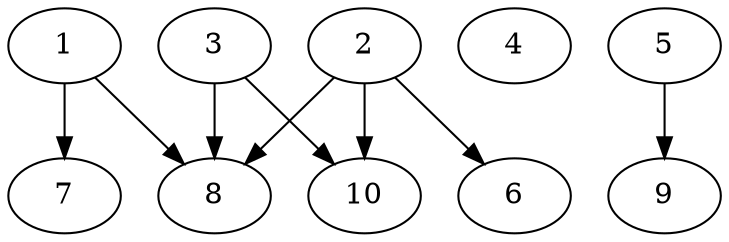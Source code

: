 // DAG automatically generated by daggen at Thu Oct  3 13:58:05 2019
// ./daggen --dot -n 10 --ccr 0.5 --fat 0.9 --regular 0.7 --density 0.5 --mindata 5242880 --maxdata 52428800 
digraph G {
  1 [size="101226496", alpha="0.00", expect_size="50613248"] 
  1 -> 7 [size ="50613248"]
  1 -> 8 [size ="50613248"]
  2 [size="59899904", alpha="0.11", expect_size="29949952"] 
  2 -> 6 [size ="29949952"]
  2 -> 8 [size ="29949952"]
  2 -> 10 [size ="29949952"]
  3 [size="43663360", alpha="0.02", expect_size="21831680"] 
  3 -> 8 [size ="21831680"]
  3 -> 10 [size ="21831680"]
  4 [size="102303744", alpha="0.03", expect_size="51151872"] 
  5 [size="14127104", alpha="0.09", expect_size="7063552"] 
  5 -> 9 [size ="7063552"]
  6 [size="95703040", alpha="0.11", expect_size="47851520"] 
  7 [size="83615744", alpha="0.14", expect_size="41807872"] 
  8 [size="12402688", alpha="0.01", expect_size="6201344"] 
  9 [size="41734144", alpha="0.02", expect_size="20867072"] 
  10 [size="22691840", alpha="0.07", expect_size="11345920"] 
}

